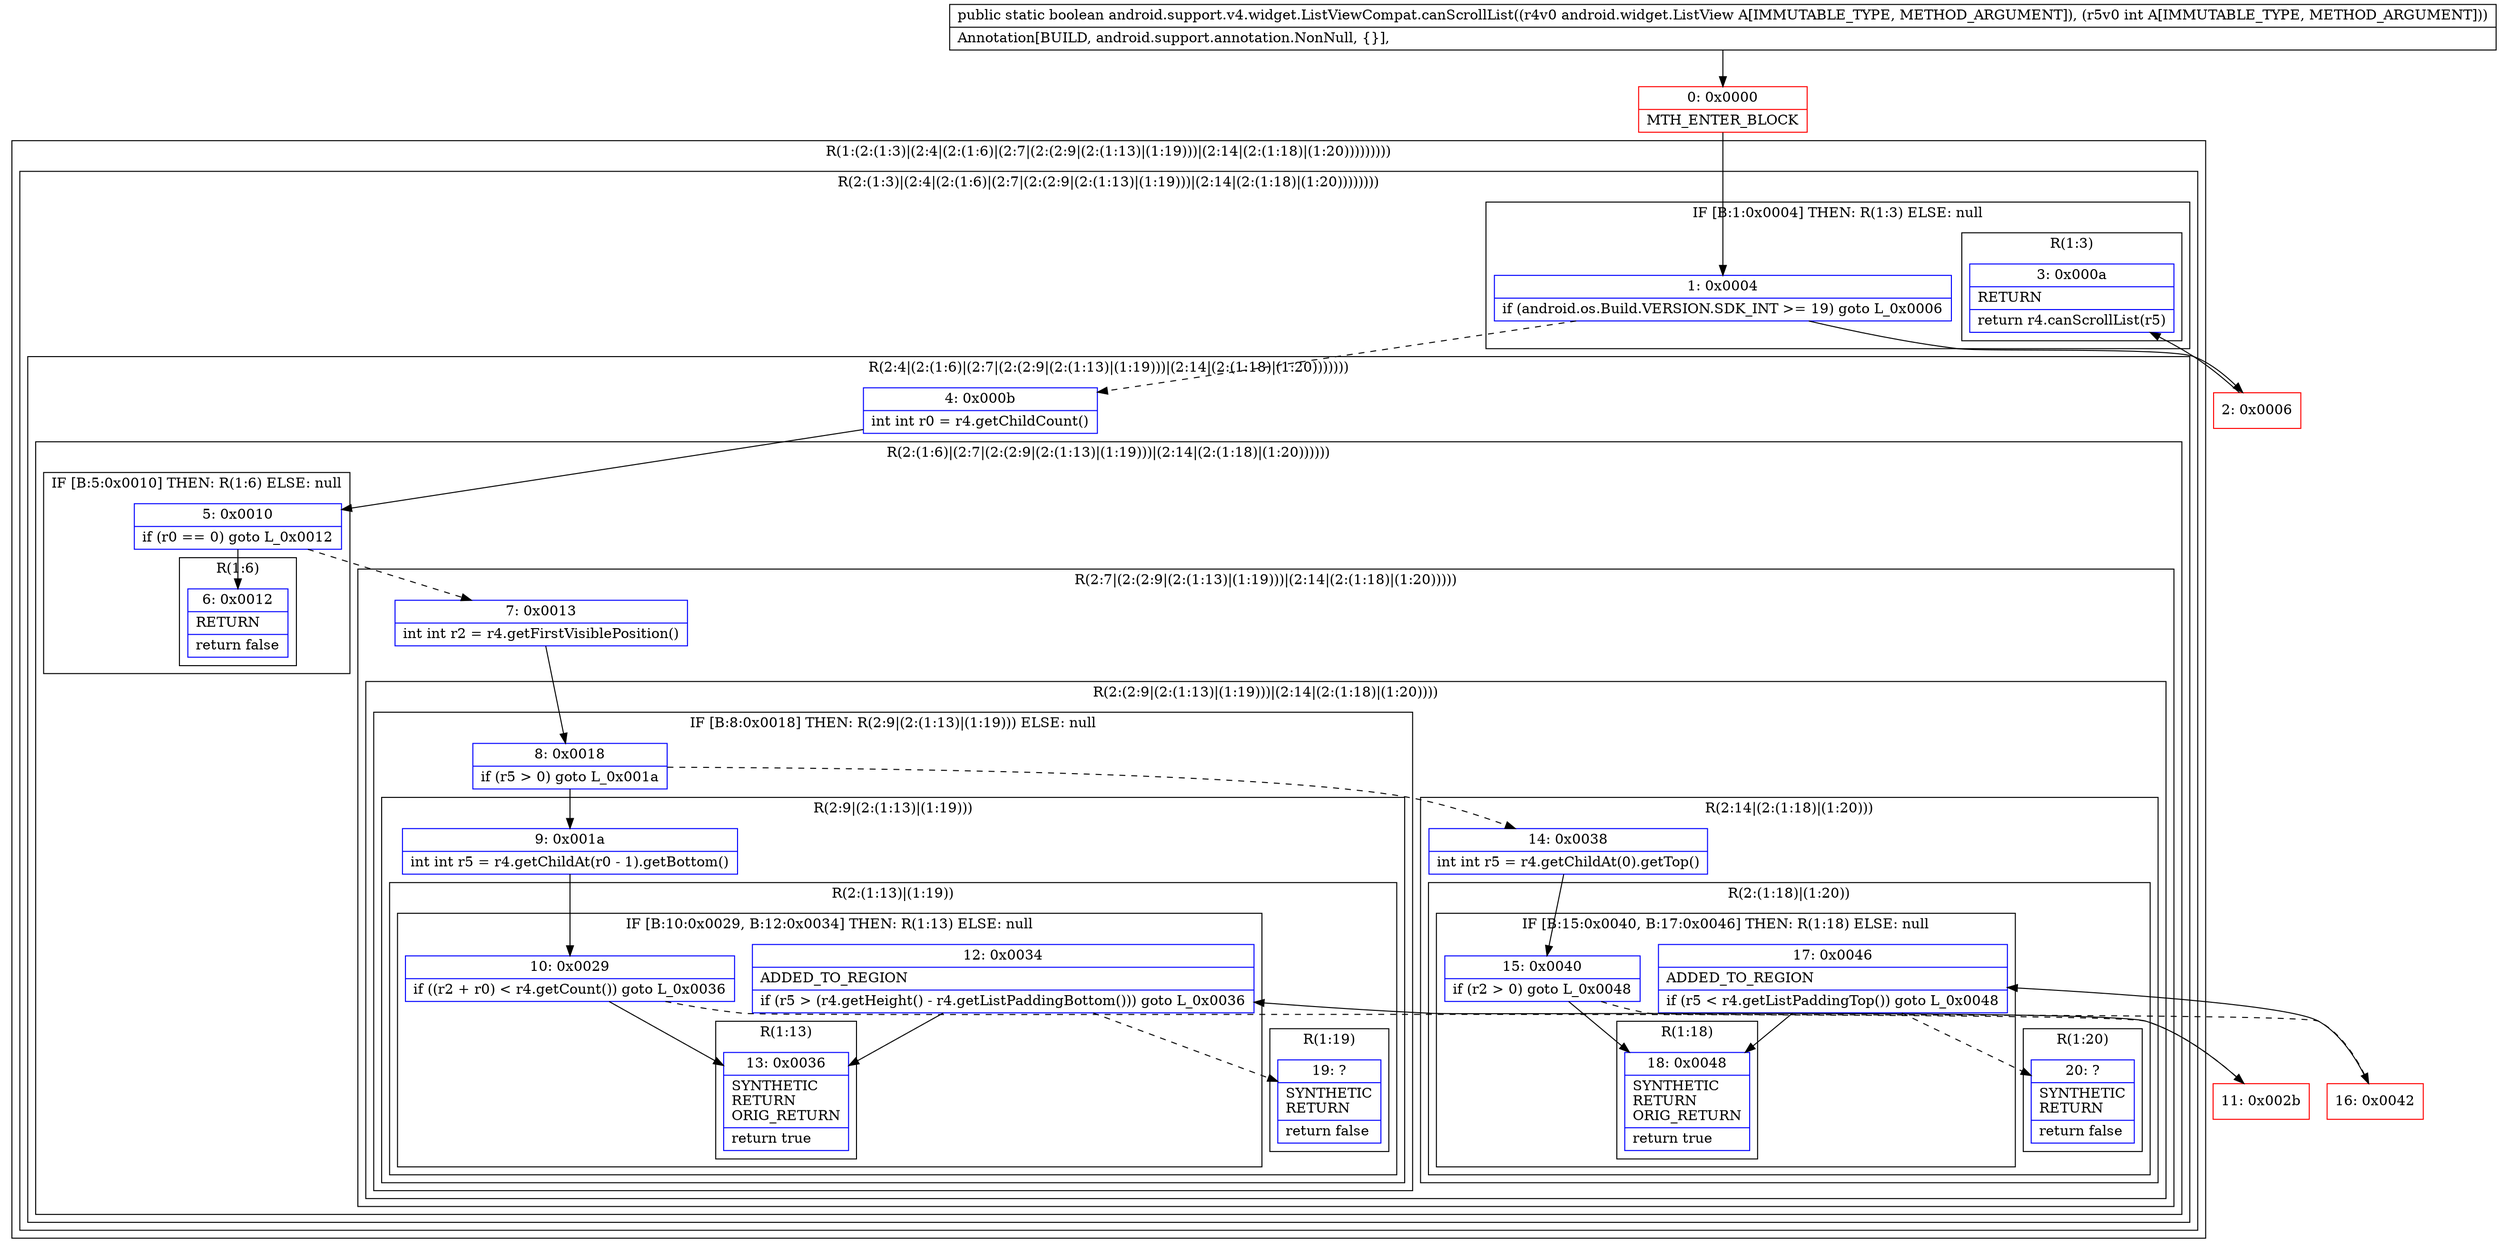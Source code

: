 digraph "CFG forandroid.support.v4.widget.ListViewCompat.canScrollList(Landroid\/widget\/ListView;I)Z" {
subgraph cluster_Region_955909639 {
label = "R(1:(2:(1:3)|(2:4|(2:(1:6)|(2:7|(2:(2:9|(2:(1:13)|(1:19)))|(2:14|(2:(1:18)|(1:20)))))))))";
node [shape=record,color=blue];
subgraph cluster_Region_70320006 {
label = "R(2:(1:3)|(2:4|(2:(1:6)|(2:7|(2:(2:9|(2:(1:13)|(1:19)))|(2:14|(2:(1:18)|(1:20))))))))";
node [shape=record,color=blue];
subgraph cluster_IfRegion_514655738 {
label = "IF [B:1:0x0004] THEN: R(1:3) ELSE: null";
node [shape=record,color=blue];
Node_1 [shape=record,label="{1\:\ 0x0004|if (android.os.Build.VERSION.SDK_INT \>= 19) goto L_0x0006\l}"];
subgraph cluster_Region_2141490023 {
label = "R(1:3)";
node [shape=record,color=blue];
Node_3 [shape=record,label="{3\:\ 0x000a|RETURN\l|return r4.canScrollList(r5)\l}"];
}
}
subgraph cluster_Region_818428255 {
label = "R(2:4|(2:(1:6)|(2:7|(2:(2:9|(2:(1:13)|(1:19)))|(2:14|(2:(1:18)|(1:20)))))))";
node [shape=record,color=blue];
Node_4 [shape=record,label="{4\:\ 0x000b|int int r0 = r4.getChildCount()\l}"];
subgraph cluster_Region_386298026 {
label = "R(2:(1:6)|(2:7|(2:(2:9|(2:(1:13)|(1:19)))|(2:14|(2:(1:18)|(1:20))))))";
node [shape=record,color=blue];
subgraph cluster_IfRegion_108867286 {
label = "IF [B:5:0x0010] THEN: R(1:6) ELSE: null";
node [shape=record,color=blue];
Node_5 [shape=record,label="{5\:\ 0x0010|if (r0 == 0) goto L_0x0012\l}"];
subgraph cluster_Region_340357379 {
label = "R(1:6)";
node [shape=record,color=blue];
Node_6 [shape=record,label="{6\:\ 0x0012|RETURN\l|return false\l}"];
}
}
subgraph cluster_Region_1212117094 {
label = "R(2:7|(2:(2:9|(2:(1:13)|(1:19)))|(2:14|(2:(1:18)|(1:20)))))";
node [shape=record,color=blue];
Node_7 [shape=record,label="{7\:\ 0x0013|int int r2 = r4.getFirstVisiblePosition()\l}"];
subgraph cluster_Region_1648178341 {
label = "R(2:(2:9|(2:(1:13)|(1:19)))|(2:14|(2:(1:18)|(1:20))))";
node [shape=record,color=blue];
subgraph cluster_IfRegion_966358070 {
label = "IF [B:8:0x0018] THEN: R(2:9|(2:(1:13)|(1:19))) ELSE: null";
node [shape=record,color=blue];
Node_8 [shape=record,label="{8\:\ 0x0018|if (r5 \> 0) goto L_0x001a\l}"];
subgraph cluster_Region_429515736 {
label = "R(2:9|(2:(1:13)|(1:19)))";
node [shape=record,color=blue];
Node_9 [shape=record,label="{9\:\ 0x001a|int int r5 = r4.getChildAt(r0 \- 1).getBottom()\l}"];
subgraph cluster_Region_490655887 {
label = "R(2:(1:13)|(1:19))";
node [shape=record,color=blue];
subgraph cluster_IfRegion_969712833 {
label = "IF [B:10:0x0029, B:12:0x0034] THEN: R(1:13) ELSE: null";
node [shape=record,color=blue];
Node_10 [shape=record,label="{10\:\ 0x0029|if ((r2 + r0) \< r4.getCount()) goto L_0x0036\l}"];
Node_12 [shape=record,label="{12\:\ 0x0034|ADDED_TO_REGION\l|if (r5 \> (r4.getHeight() \- r4.getListPaddingBottom())) goto L_0x0036\l}"];
subgraph cluster_Region_1109424962 {
label = "R(1:13)";
node [shape=record,color=blue];
Node_13 [shape=record,label="{13\:\ 0x0036|SYNTHETIC\lRETURN\lORIG_RETURN\l|return true\l}"];
}
}
subgraph cluster_Region_1228138431 {
label = "R(1:19)";
node [shape=record,color=blue];
Node_19 [shape=record,label="{19\:\ ?|SYNTHETIC\lRETURN\l|return false\l}"];
}
}
}
}
subgraph cluster_Region_1896500281 {
label = "R(2:14|(2:(1:18)|(1:20)))";
node [shape=record,color=blue];
Node_14 [shape=record,label="{14\:\ 0x0038|int int r5 = r4.getChildAt(0).getTop()\l}"];
subgraph cluster_Region_1006178923 {
label = "R(2:(1:18)|(1:20))";
node [shape=record,color=blue];
subgraph cluster_IfRegion_660335657 {
label = "IF [B:15:0x0040, B:17:0x0046] THEN: R(1:18) ELSE: null";
node [shape=record,color=blue];
Node_15 [shape=record,label="{15\:\ 0x0040|if (r2 \> 0) goto L_0x0048\l}"];
Node_17 [shape=record,label="{17\:\ 0x0046|ADDED_TO_REGION\l|if (r5 \< r4.getListPaddingTop()) goto L_0x0048\l}"];
subgraph cluster_Region_1353193267 {
label = "R(1:18)";
node [shape=record,color=blue];
Node_18 [shape=record,label="{18\:\ 0x0048|SYNTHETIC\lRETURN\lORIG_RETURN\l|return true\l}"];
}
}
subgraph cluster_Region_294882319 {
label = "R(1:20)";
node [shape=record,color=blue];
Node_20 [shape=record,label="{20\:\ ?|SYNTHETIC\lRETURN\l|return false\l}"];
}
}
}
}
}
}
}
}
}
Node_0 [shape=record,color=red,label="{0\:\ 0x0000|MTH_ENTER_BLOCK\l}"];
Node_2 [shape=record,color=red,label="{2\:\ 0x0006}"];
Node_11 [shape=record,color=red,label="{11\:\ 0x002b}"];
Node_16 [shape=record,color=red,label="{16\:\ 0x0042}"];
MethodNode[shape=record,label="{public static boolean android.support.v4.widget.ListViewCompat.canScrollList((r4v0 android.widget.ListView A[IMMUTABLE_TYPE, METHOD_ARGUMENT]), (r5v0 int A[IMMUTABLE_TYPE, METHOD_ARGUMENT]))  | Annotation[BUILD, android.support.annotation.NonNull, \{\}], \l}"];
MethodNode -> Node_0;
Node_1 -> Node_2;
Node_1 -> Node_4[style=dashed];
Node_4 -> Node_5;
Node_5 -> Node_6;
Node_5 -> Node_7[style=dashed];
Node_7 -> Node_8;
Node_8 -> Node_9;
Node_8 -> Node_14[style=dashed];
Node_9 -> Node_10;
Node_10 -> Node_11[style=dashed];
Node_10 -> Node_13;
Node_12 -> Node_13;
Node_12 -> Node_19[style=dashed];
Node_14 -> Node_15;
Node_15 -> Node_16[style=dashed];
Node_15 -> Node_18;
Node_17 -> Node_18;
Node_17 -> Node_20[style=dashed];
Node_0 -> Node_1;
Node_2 -> Node_3;
Node_11 -> Node_12;
Node_16 -> Node_17;
}

